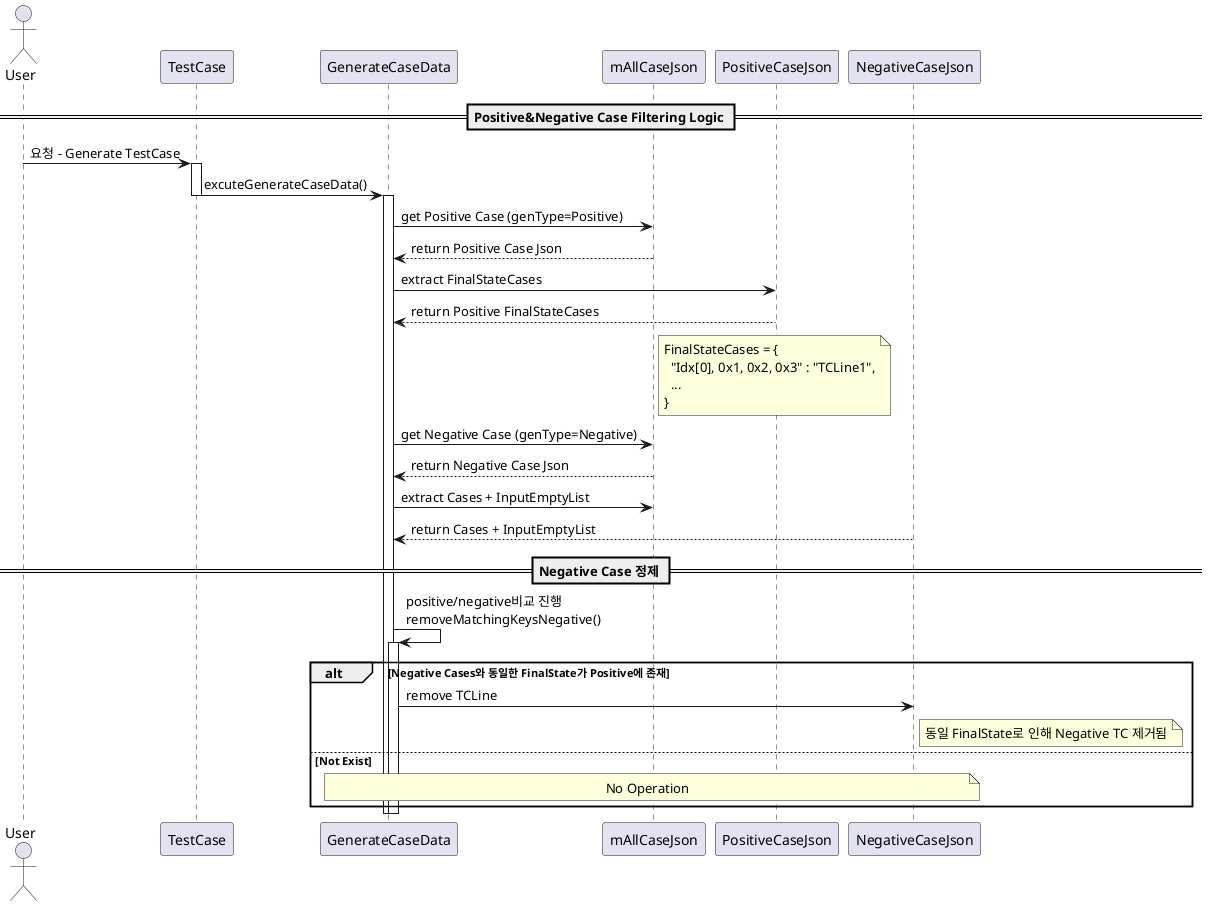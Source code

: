 @startuml

actor User order 10
participant TestCase order 15
participant GenerateCaseData order 20
participant "mAllCaseJson" as QJsonObject order 30
participant PositiveCaseJson order 40
participant NegativeCaseJson order 50

== Positive&Negative Case Filtering Logic ==
User -> TestCase : 요청 - Generate TestCase

activate TestCase
TestCase -> GenerateCaseData : excuteGenerateCaseData()
deactivate TestCase
activate GenerateCaseData
GenerateCaseData -> QJsonObject : get Positive Case (genType=Positive)
QJsonObject --> GenerateCaseData : return Positive Case Json
GenerateCaseData -> PositiveCaseJson : extract FinalStateCases
PositiveCaseJson --> GenerateCaseData : return Positive FinalStateCases
note right of QJsonObject
  FinalStateCases = {
    "Idx[0], 0x1, 0x2, 0x3" : "TCLine1",
    ...
  }
end note

GenerateCaseData -> QJsonObject : get Negative Case (genType=Negative)
QJsonObject --> GenerateCaseData : return Negative Case Json
GenerateCaseData -> QJsonObject : extract Cases + InputEmptyList
NegativeCaseJson --> GenerateCaseData : return Cases + InputEmptyList

== Negative Case 정제 ==
GenerateCaseData -> GenerateCaseData : positive/negative비교 진행\nremoveMatchingKeysNegative()
activate GenerateCaseData

alt Negative Cases와 동일한 FinalState가 Positive에 존재
    GenerateCaseData -> NegativeCaseJson : remove TCLine
    note right of NegativeCaseJson
      동일 FinalState로 인해 Negative TC 제거됨
    end note
else Not Exist
    note over GenerateCaseData, NegativeCaseJson : No Operation
end
deactivate GenerateCaseData
deactivate GenerateCaseData

@enduml